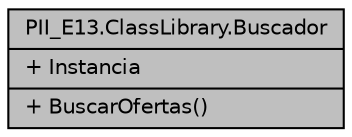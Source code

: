 digraph "PII_E13.ClassLibrary.Buscador"
{
 // INTERACTIVE_SVG=YES
 // LATEX_PDF_SIZE
  edge [fontname="Helvetica",fontsize="10",labelfontname="Helvetica",labelfontsize="10"];
  node [fontname="Helvetica",fontsize="10",shape=record];
  Node1 [label="{PII_E13.ClassLibrary.Buscador\n|+ Instancia\l|+ BuscarOfertas()\l}",height=0.2,width=0.4,color="black", fillcolor="grey75", style="filled", fontcolor="black",tooltip="Esta es una clase auxiliar que permite la búsqueda de ofertas. Se aplica SRP para tomar la decisión d..."];
}
